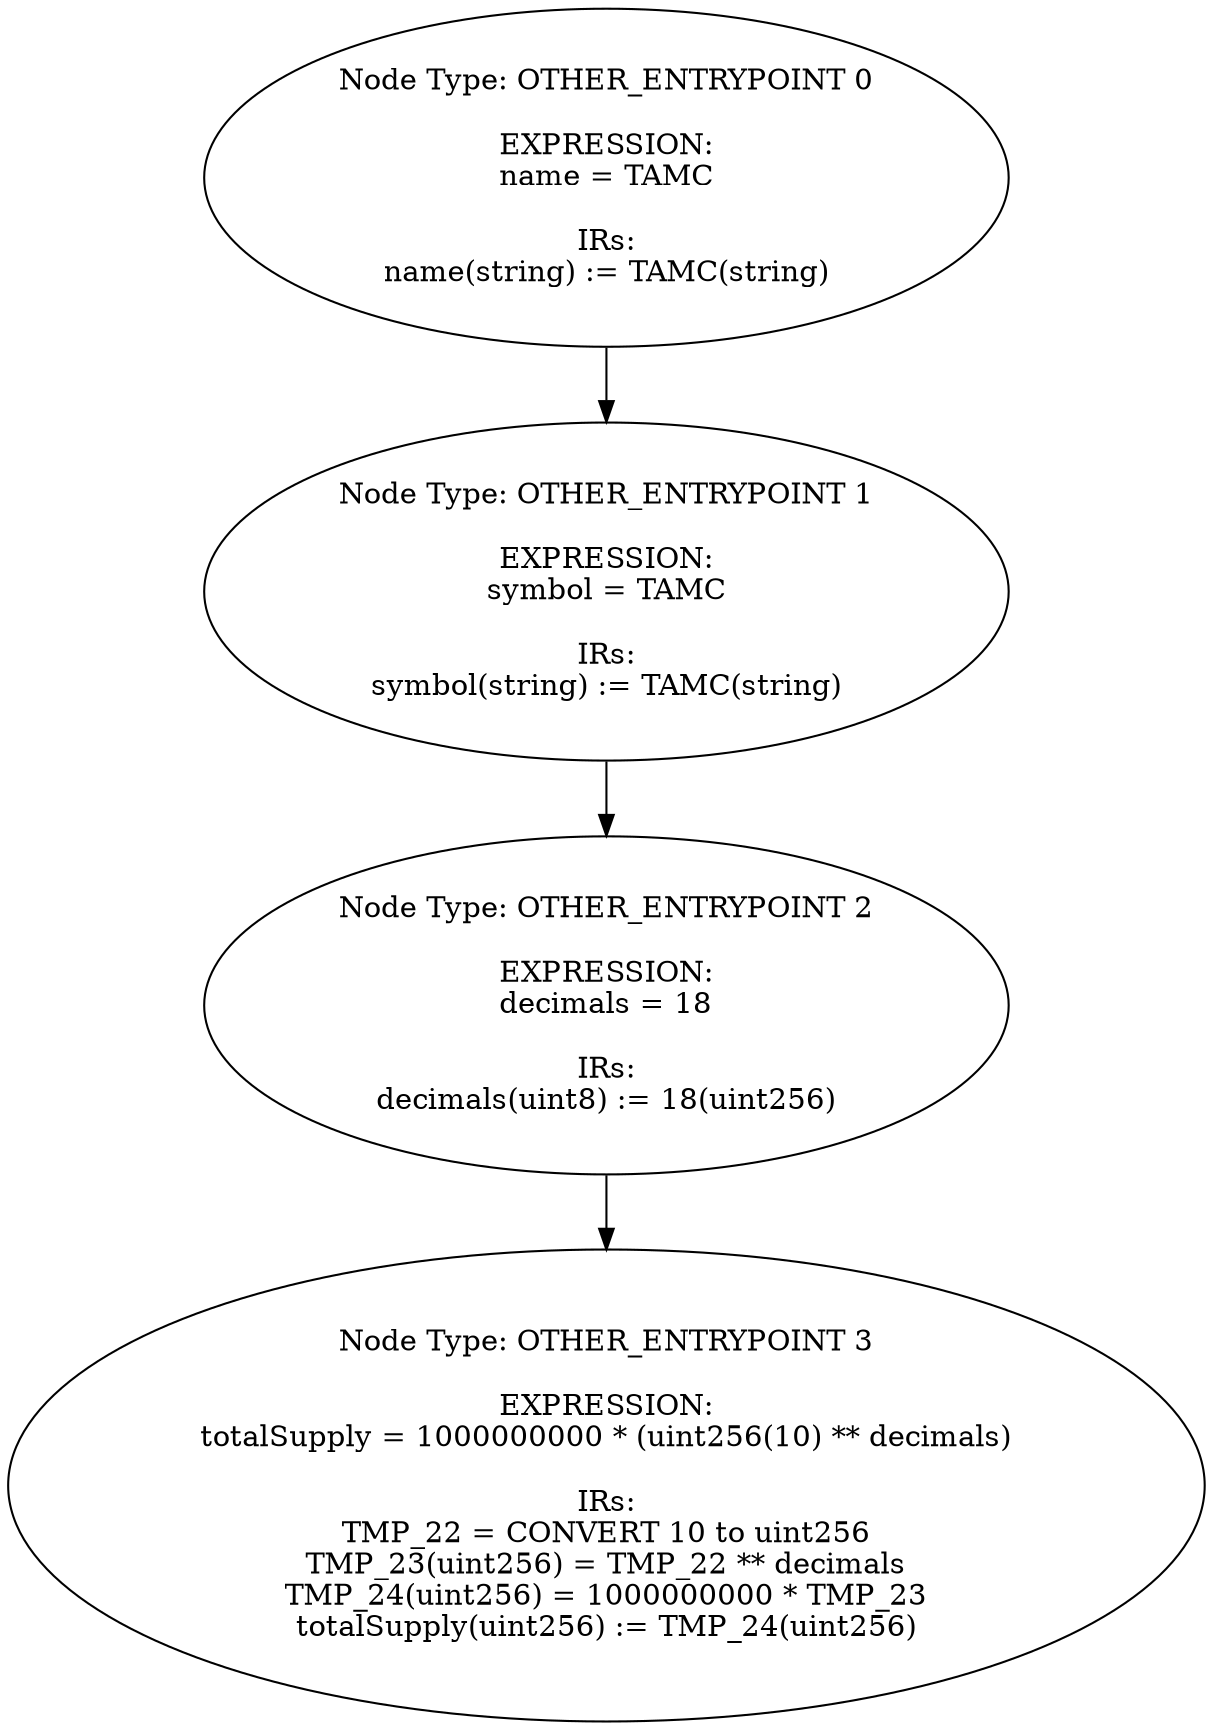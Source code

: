 digraph{
0[label="Node Type: OTHER_ENTRYPOINT 0

EXPRESSION:
name = TAMC

IRs:
name(string) := TAMC(string)"];
0->1;
1[label="Node Type: OTHER_ENTRYPOINT 1

EXPRESSION:
symbol = TAMC

IRs:
symbol(string) := TAMC(string)"];
1->2;
2[label="Node Type: OTHER_ENTRYPOINT 2

EXPRESSION:
decimals = 18

IRs:
decimals(uint8) := 18(uint256)"];
2->3;
3[label="Node Type: OTHER_ENTRYPOINT 3

EXPRESSION:
totalSupply = 1000000000 * (uint256(10) ** decimals)

IRs:
TMP_22 = CONVERT 10 to uint256
TMP_23(uint256) = TMP_22 ** decimals
TMP_24(uint256) = 1000000000 * TMP_23
totalSupply(uint256) := TMP_24(uint256)"];
}
